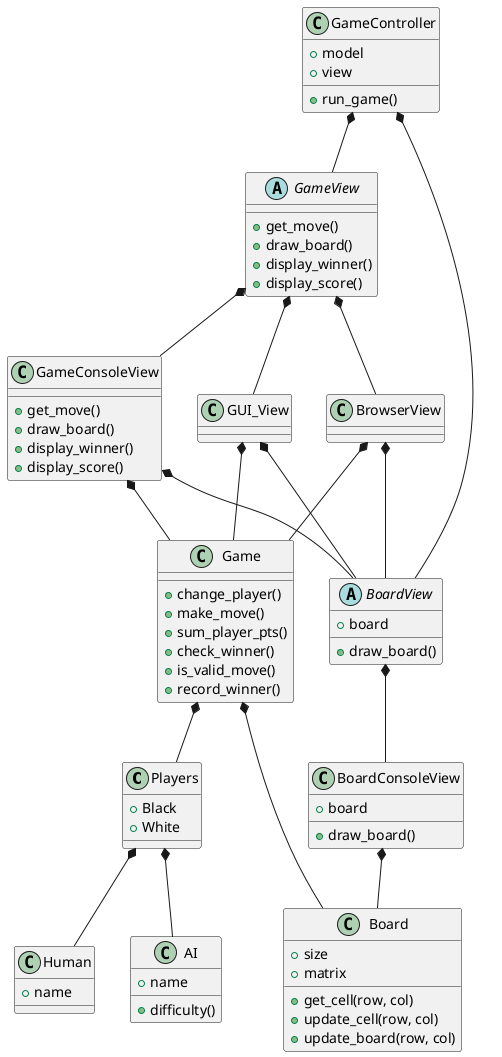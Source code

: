 @startuml Reversi Class Diagram

Players *-- Human
Players *-- AI
Game *-- Players
Game *-- Board
GameConsoleView *-- Game
BoardConsoleView *-- Board
BoardView *-- BoardConsoleView
GameConsoleView *-- BoardView
GUI_View *-- Game
GUI_View *-- BoardView
BrowserView *-- BoardView
BrowserView *-- Game
GameView *-- GameConsoleView
GameView *-- GUI_View
GameView *-- BrowserView    
GameController *-- BoardView
GameController *-- GameView

class Human {
    + name
}

class AI {
    + name
    + difficulty()
}

class Players {
    + Black
    + White
}

class Board {
    + size
    + matrix
    + get_cell(row, col)
    + update_cell(row, col)
    + update_board(row, col)
}

class Game {
     + change_player()
     + make_move()
     + sum_player_pts()
     + check_winner()
     + is_valid_move()
     + record_winner()
}

abstract class GameView {
    + get_move()
    + draw_board()
    + display_winner()
    + display_score()
}

class GameConsoleView {
    + get_move()
    + draw_board()
    + display_winner()
    + display_score()
}

abstract class BoardView {
    + board
    + draw_board()
}

class BoardConsoleView {
    + board
    + draw_board()
}

class GUI_View {}

class BrowserView {}

class GameController {
    + model
    + view
    + run_game()
}

@enduml